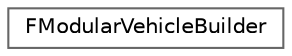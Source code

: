 digraph "Graphical Class Hierarchy"
{
 // INTERACTIVE_SVG=YES
 // LATEX_PDF_SIZE
  bgcolor="transparent";
  edge [fontname=Helvetica,fontsize=10,labelfontname=Helvetica,labelfontsize=10];
  node [fontname=Helvetica,fontsize=10,shape=box,height=0.2,width=0.4];
  rankdir="LR";
  Node0 [id="Node000000",label="FModularVehicleBuilder",height=0.2,width=0.4,color="grey40", fillcolor="white", style="filled",URL="$d5/d0e/classFModularVehicleBuilder.html",tooltip=" "];
}
